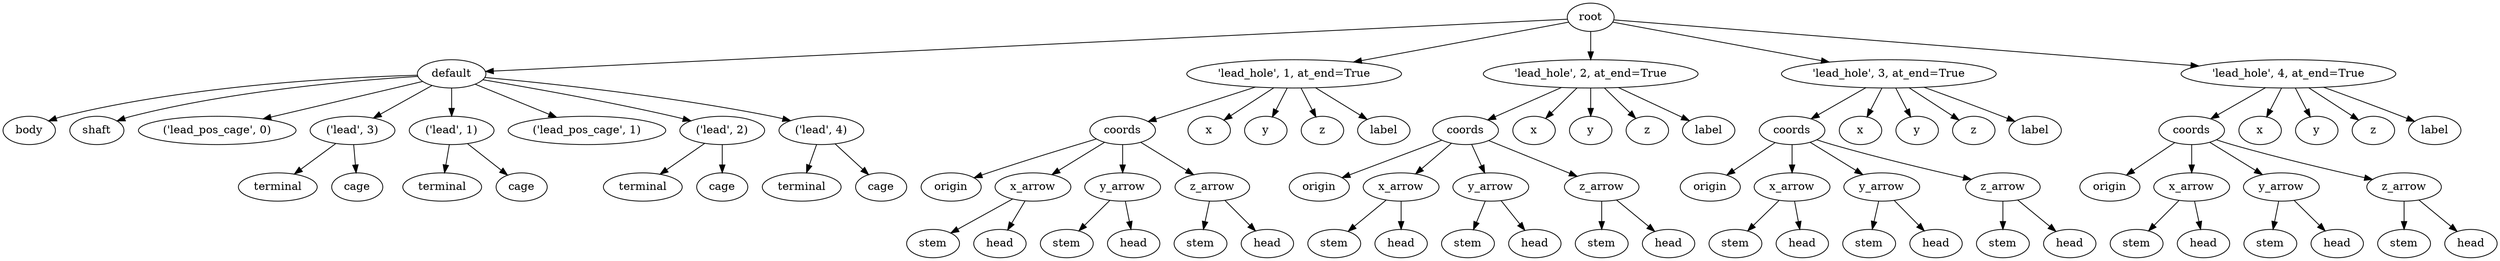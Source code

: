digraph default {
    root_57 [label="root"];
    default_58 [label="default"];
    body_59 [label="body"];
    shaft_60 [label="shaft"];
    lead_pos_cage_61 [label="\('lead_pos_cage',\ 0\)"];
    lead_62 [label="\('lead',\ 3\)"];
    terminal_63 [label="terminal"];
    cage_64 [label="cage"];
    lead_65 [label="\('lead',\ 1\)"];
    terminal_66 [label="terminal"];
    cage_67 [label="cage"];
    lead_pos_cage_68 [label="\('lead_pos_cage',\ 1\)"];
    lead_69 [label="\('lead',\ 2\)"];
    terminal_70 [label="terminal"];
    cage_71 [label="cage"];
    lead_72 [label="\('lead',\ 4\)"];
    terminal_73 [label="terminal"];
    cage_74 [label="cage"];
    75 [label="'lead_hole',\ 1,\ at_end=True"];
    coords_76 [label="coords"];
    origin_77 [label="origin"];
    x_arrow_78 [label="x_arrow"];
    stem_79 [label="stem"];
    head_80 [label="head"];
    y_arrow_81 [label="y_arrow"];
    stem_82 [label="stem"];
    head_83 [label="head"];
    z_arrow_84 [label="z_arrow"];
    stem_85 [label="stem"];
    head_86 [label="head"];
    x_87 [label="x"];
    y_88 [label="y"];
    z_89 [label="z"];
    label_90 [label="label"];
    91 [label="'lead_hole',\ 2,\ at_end=True"];
    coords_92 [label="coords"];
    origin_93 [label="origin"];
    x_arrow_94 [label="x_arrow"];
    stem_95 [label="stem"];
    head_96 [label="head"];
    y_arrow_97 [label="y_arrow"];
    stem_98 [label="stem"];
    head_99 [label="head"];
    z_arrow_100 [label="z_arrow"];
    stem_101 [label="stem"];
    head_102 [label="head"];
    x_103 [label="x"];
    y_104 [label="y"];
    z_105 [label="z"];
    label_106 [label="label"];
    107 [label="'lead_hole',\ 3,\ at_end=True"];
    coords_108 [label="coords"];
    origin_109 [label="origin"];
    x_arrow_110 [label="x_arrow"];
    stem_111 [label="stem"];
    head_112 [label="head"];
    y_arrow_113 [label="y_arrow"];
    stem_114 [label="stem"];
    head_115 [label="head"];
    z_arrow_116 [label="z_arrow"];
    stem_117 [label="stem"];
    head_118 [label="head"];
    x_119 [label="x"];
    y_120 [label="y"];
    z_121 [label="z"];
    label_122 [label="label"];
    123 [label="'lead_hole',\ 4,\ at_end=True"];
    coords_124 [label="coords"];
    origin_125 [label="origin"];
    x_arrow_126 [label="x_arrow"];
    stem_127 [label="stem"];
    head_128 [label="head"];
    y_arrow_129 [label="y_arrow"];
    stem_130 [label="stem"];
    head_131 [label="head"];
    z_arrow_132 [label="z_arrow"];
    stem_133 [label="stem"];
    head_134 [label="head"];
    x_135 [label="x"];
    y_136 [label="y"];
    z_137 [label="z"];
    label_138 [label="label"];
    root_57 -> default_58;
    default_58 -> body_59;
    default_58 -> shaft_60;
    default_58 -> lead_pos_cage_61;
    default_58 -> lead_62;
    lead_62 -> terminal_63;
    lead_62 -> cage_64;
    default_58 -> lead_65;
    lead_65 -> terminal_66;
    lead_65 -> cage_67;
    default_58 -> lead_pos_cage_68;
    default_58 -> lead_69;
    lead_69 -> terminal_70;
    lead_69 -> cage_71;
    default_58 -> lead_72;
    lead_72 -> terminal_73;
    lead_72 -> cage_74;
    root_57 -> 75;
    75 -> coords_76;
    coords_76 -> origin_77;
    coords_76 -> x_arrow_78;
    x_arrow_78 -> stem_79;
    x_arrow_78 -> head_80;
    coords_76 -> y_arrow_81;
    y_arrow_81 -> stem_82;
    y_arrow_81 -> head_83;
    coords_76 -> z_arrow_84;
    z_arrow_84 -> stem_85;
    z_arrow_84 -> head_86;
    75 -> x_87;
    75 -> y_88;
    75 -> z_89;
    75 -> label_90;
    root_57 -> 91;
    91 -> coords_92;
    coords_92 -> origin_93;
    coords_92 -> x_arrow_94;
    x_arrow_94 -> stem_95;
    x_arrow_94 -> head_96;
    coords_92 -> y_arrow_97;
    y_arrow_97 -> stem_98;
    y_arrow_97 -> head_99;
    coords_92 -> z_arrow_100;
    z_arrow_100 -> stem_101;
    z_arrow_100 -> head_102;
    91 -> x_103;
    91 -> y_104;
    91 -> z_105;
    91 -> label_106;
    root_57 -> 107;
    107 -> coords_108;
    coords_108 -> origin_109;
    coords_108 -> x_arrow_110;
    x_arrow_110 -> stem_111;
    x_arrow_110 -> head_112;
    coords_108 -> y_arrow_113;
    y_arrow_113 -> stem_114;
    y_arrow_113 -> head_115;
    coords_108 -> z_arrow_116;
    z_arrow_116 -> stem_117;
    z_arrow_116 -> head_118;
    107 -> x_119;
    107 -> y_120;
    107 -> z_121;
    107 -> label_122;
    root_57 -> 123;
    123 -> coords_124;
    coords_124 -> origin_125;
    coords_124 -> x_arrow_126;
    x_arrow_126 -> stem_127;
    x_arrow_126 -> head_128;
    coords_124 -> y_arrow_129;
    y_arrow_129 -> stem_130;
    y_arrow_129 -> head_131;
    coords_124 -> z_arrow_132;
    z_arrow_132 -> stem_133;
    z_arrow_132 -> head_134;
    123 -> x_135;
    123 -> y_136;
    123 -> z_137;
    123 -> label_138;
}
